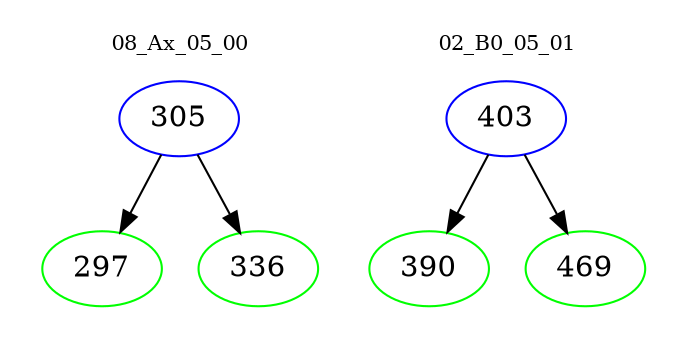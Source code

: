 digraph{
subgraph cluster_0 {
color = white
label = "08_Ax_05_00";
fontsize=10;
T0_305 [label="305", color="blue"]
T0_305 -> T0_297 [color="black"]
T0_297 [label="297", color="green"]
T0_305 -> T0_336 [color="black"]
T0_336 [label="336", color="green"]
}
subgraph cluster_1 {
color = white
label = "02_B0_05_01";
fontsize=10;
T1_403 [label="403", color="blue"]
T1_403 -> T1_390 [color="black"]
T1_390 [label="390", color="green"]
T1_403 -> T1_469 [color="black"]
T1_469 [label="469", color="green"]
}
}

